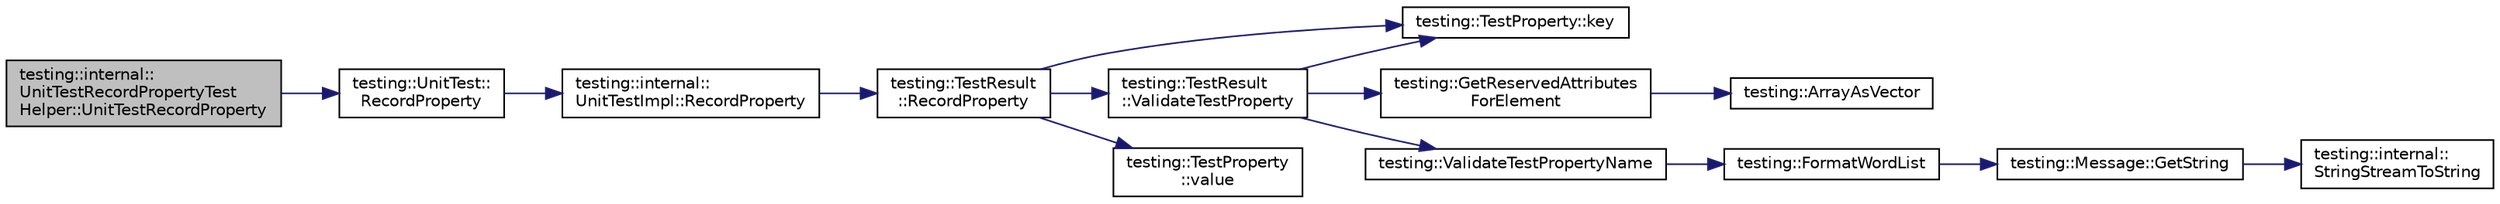 digraph "testing::internal::UnitTestRecordPropertyTestHelper::UnitTestRecordProperty"
{
 // LATEX_PDF_SIZE
  bgcolor="transparent";
  edge [fontname="Helvetica",fontsize="10",labelfontname="Helvetica",labelfontsize="10"];
  node [fontname="Helvetica",fontsize="10",shape=record];
  rankdir="LR";
  Node1 [label="testing::internal::\lUnitTestRecordPropertyTest\lHelper::UnitTestRecordProperty",height=0.2,width=0.4,color="black", fillcolor="grey75", style="filled", fontcolor="black",tooltip=" "];
  Node1 -> Node2 [color="midnightblue",fontsize="10",style="solid",fontname="Helvetica"];
  Node2 [label="testing::UnitTest::\lRecordProperty",height=0.2,width=0.4,color="black",URL="$classtesting_1_1UnitTest.html#a2c96a4a02c34095e07c6999e7686367f",tooltip=" "];
  Node2 -> Node3 [color="midnightblue",fontsize="10",style="solid",fontname="Helvetica"];
  Node3 [label="testing::internal::\lUnitTestImpl::RecordProperty",height=0.2,width=0.4,color="black",URL="$classtesting_1_1internal_1_1UnitTestImpl.html#a15e4af4df167d2504decbc8fcc108a6f",tooltip=" "];
  Node3 -> Node4 [color="midnightblue",fontsize="10",style="solid",fontname="Helvetica"];
  Node4 [label="testing::TestResult\l::RecordProperty",height=0.2,width=0.4,color="black",URL="$classtesting_1_1TestResult.html#ac253b0fd7ea70f457e9517e415eac32d",tooltip=" "];
  Node4 -> Node5 [color="midnightblue",fontsize="10",style="solid",fontname="Helvetica"];
  Node5 [label="testing::TestProperty::key",height=0.2,width=0.4,color="black",URL="$classtesting_1_1TestProperty.html#ad60435d4ad04ac030487d8998fc61c5f",tooltip=" "];
  Node4 -> Node6 [color="midnightblue",fontsize="10",style="solid",fontname="Helvetica"];
  Node6 [label="testing::TestResult\l::ValidateTestProperty",height=0.2,width=0.4,color="black",URL="$classtesting_1_1TestResult.html#a818c06cd2bfc00d6c81b0cebca044cb1",tooltip=" "];
  Node6 -> Node7 [color="midnightblue",fontsize="10",style="solid",fontname="Helvetica"];
  Node7 [label="testing::GetReservedAttributes\lForElement",height=0.2,width=0.4,color="black",URL="$namespacetesting.html#acb3fdfadf475a3c2f5e22a3dae73532a",tooltip=" "];
  Node7 -> Node8 [color="midnightblue",fontsize="10",style="solid",fontname="Helvetica"];
  Node8 [label="testing::ArrayAsVector",height=0.2,width=0.4,color="black",URL="$namespacetesting.html#a956d4c522454fa6dfd75b5bbbefe8f9e",tooltip=" "];
  Node6 -> Node5 [color="midnightblue",fontsize="10",style="solid",fontname="Helvetica"];
  Node6 -> Node9 [color="midnightblue",fontsize="10",style="solid",fontname="Helvetica"];
  Node9 [label="testing::ValidateTestPropertyName",height=0.2,width=0.4,color="black",URL="$namespacetesting.html#af251394d0785f8cd18dc178d0d766b08",tooltip=" "];
  Node9 -> Node10 [color="midnightblue",fontsize="10",style="solid",fontname="Helvetica"];
  Node10 [label="testing::FormatWordList",height=0.2,width=0.4,color="black",URL="$namespacetesting.html#a4354761948a5cf56fdf905418a0f78f1",tooltip=" "];
  Node10 -> Node11 [color="midnightblue",fontsize="10",style="solid",fontname="Helvetica"];
  Node11 [label="testing::Message::GetString",height=0.2,width=0.4,color="black",URL="$classtesting_1_1Message.html#a2cdc4df62bdcc9df37651a1cf527704e",tooltip=" "];
  Node11 -> Node12 [color="midnightblue",fontsize="10",style="solid",fontname="Helvetica"];
  Node12 [label="testing::internal::\lStringStreamToString",height=0.2,width=0.4,color="black",URL="$namespacetesting_1_1internal.html#ac0a2b7f69fc829d80a39e925b6417e39",tooltip=" "];
  Node4 -> Node13 [color="midnightblue",fontsize="10",style="solid",fontname="Helvetica"];
  Node13 [label="testing::TestProperty\l::value",height=0.2,width=0.4,color="black",URL="$classtesting_1_1TestProperty.html#ad423a07af33c88b0c9ed33ee74815a63",tooltip=" "];
}
